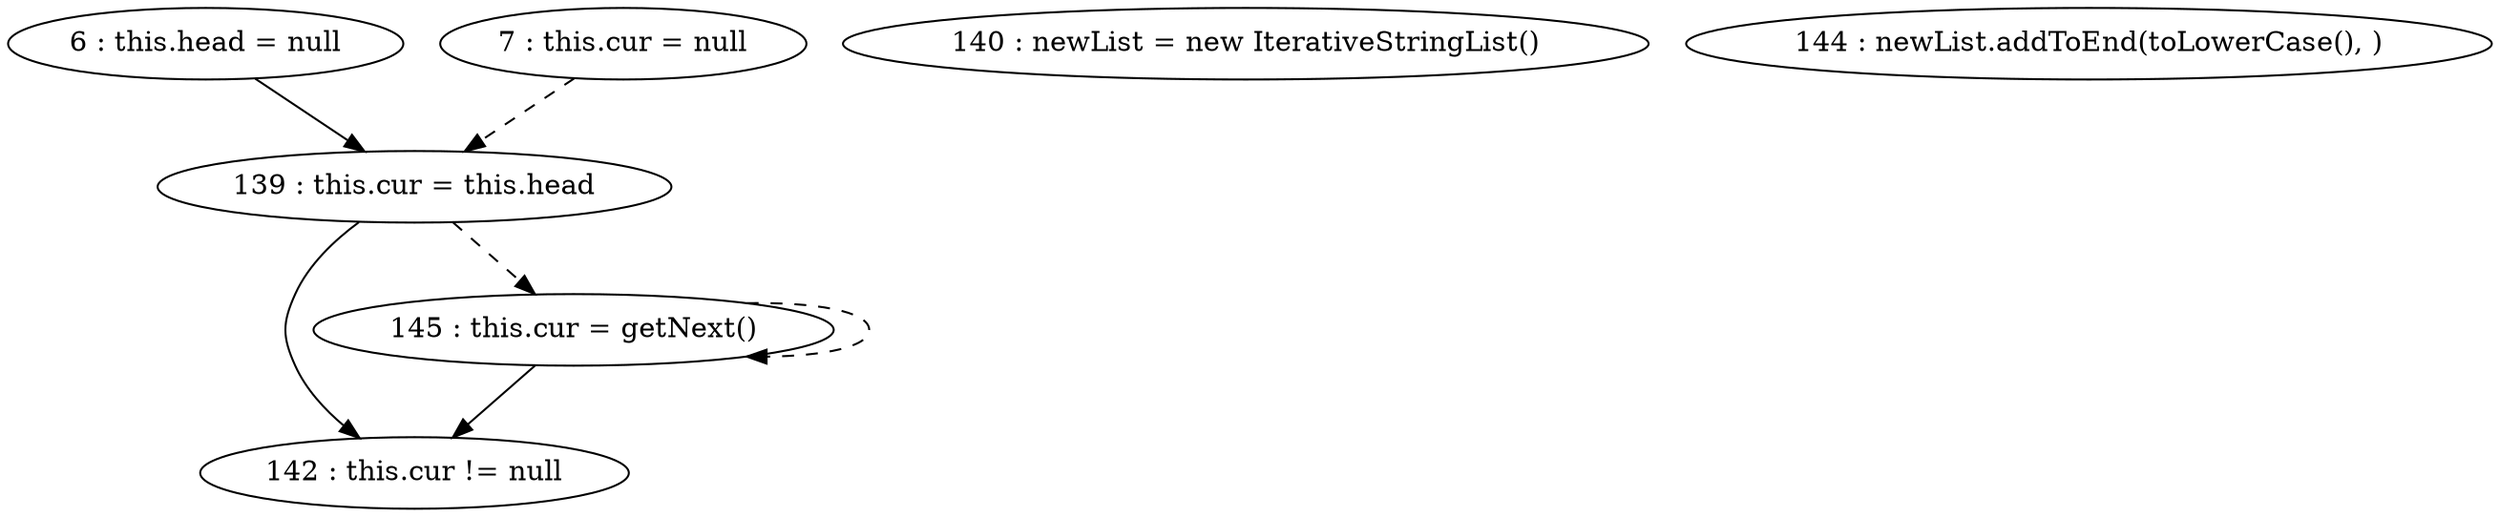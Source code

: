 digraph G {
"6 : this.head = null"
"6 : this.head = null" -> "139 : this.cur = this.head"
"7 : this.cur = null"
"7 : this.cur = null" -> "139 : this.cur = this.head" [style=dashed]
"139 : this.cur = this.head"
"139 : this.cur = this.head" -> "142 : this.cur != null"
"139 : this.cur = this.head" -> "145 : this.cur = getNext()" [style=dashed]
"140 : newList = new IterativeStringList()"
"142 : this.cur != null"
"144 : newList.addToEnd(toLowerCase(), )"
"145 : this.cur = getNext()"
"145 : this.cur = getNext()" -> "142 : this.cur != null"
"145 : this.cur = getNext()" -> "145 : this.cur = getNext()" [style=dashed]
"142 : this.cur != null"
}